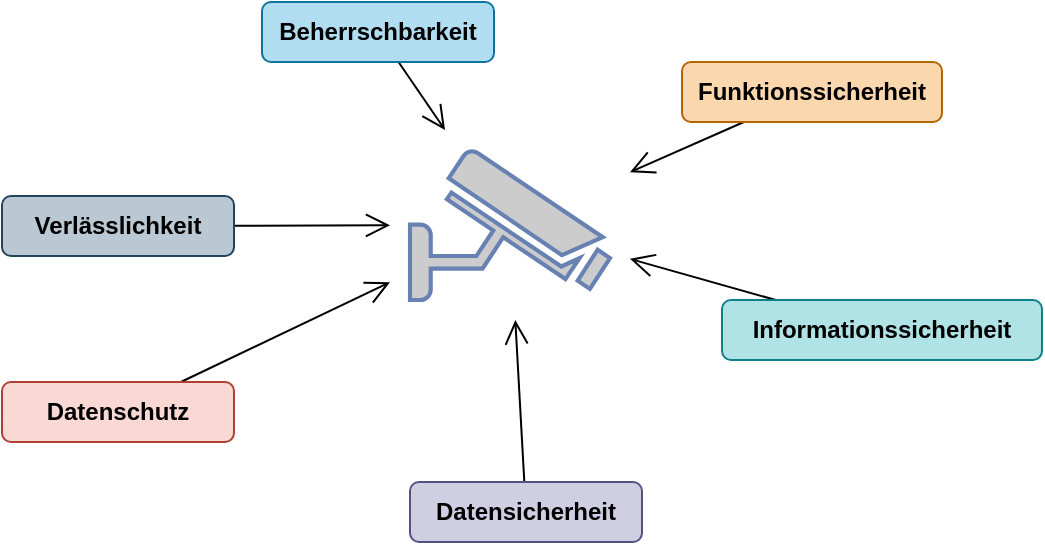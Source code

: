 <mxfile version="16.5.1" type="device"><diagram id="_NWWqQ2GqLfL5Y51jy9n" name="Seite-1"><mxGraphModel dx="1038" dy="641" grid="1" gridSize="10" guides="1" tooltips="1" connect="1" arrows="1" fold="1" page="1" pageScale="1" pageWidth="827" pageHeight="583" math="0" shadow="0"><root><mxCell id="0"/><mxCell id="1" parent="0"/><mxCell id="Bl2gtDQnrOavPkYmzC6V-1" value="" style="fontColor=#0066CC;verticalAlign=top;verticalLabelPosition=bottom;labelPosition=center;align=center;html=1;outlineConnect=0;fillColor=#CCCCCC;strokeColor=#6881B3;gradientColor=none;gradientDirection=north;strokeWidth=2;shape=mxgraph.networks.security_camera;perimeterSpacing=10;" vertex="1" parent="1"><mxGeometry x="364" y="254" width="100" height="75" as="geometry"/></mxCell><mxCell id="Bl2gtDQnrOavPkYmzC6V-10" style="edgeStyle=none;rounded=0;orthogonalLoop=1;jettySize=auto;html=1;endArrow=open;endFill=0;endSize=10;" edge="1" parent="1" source="Bl2gtDQnrOavPkYmzC6V-2" target="Bl2gtDQnrOavPkYmzC6V-1"><mxGeometry relative="1" as="geometry"/></mxCell><mxCell id="Bl2gtDQnrOavPkYmzC6V-2" value="&lt;b&gt;Funktionssicherheit&lt;/b&gt;" style="rounded=1;whiteSpace=wrap;html=1;fillColor=#fad7ac;strokeColor=#b46504;" vertex="1" parent="1"><mxGeometry x="500" y="210" width="130" height="30" as="geometry"/></mxCell><mxCell id="Bl2gtDQnrOavPkYmzC6V-11" style="edgeStyle=none;rounded=0;orthogonalLoop=1;jettySize=auto;html=1;endArrow=open;endFill=0;endSize=10;" edge="1" parent="1" source="Bl2gtDQnrOavPkYmzC6V-3" target="Bl2gtDQnrOavPkYmzC6V-1"><mxGeometry relative="1" as="geometry"/></mxCell><mxCell id="Bl2gtDQnrOavPkYmzC6V-3" value="&lt;b&gt;Informationssicherheit&lt;/b&gt;" style="rounded=1;whiteSpace=wrap;html=1;fillColor=#b0e3e6;strokeColor=#0e8088;" vertex="1" parent="1"><mxGeometry x="520" y="329" width="160" height="30" as="geometry"/></mxCell><mxCell id="Bl2gtDQnrOavPkYmzC6V-12" style="edgeStyle=none;rounded=0;orthogonalLoop=1;jettySize=auto;html=1;endArrow=open;endFill=0;endSize=10;" edge="1" parent="1" source="Bl2gtDQnrOavPkYmzC6V-5" target="Bl2gtDQnrOavPkYmzC6V-1"><mxGeometry relative="1" as="geometry"/></mxCell><mxCell id="Bl2gtDQnrOavPkYmzC6V-5" value="&lt;b&gt;Datensicherheit&lt;/b&gt;" style="rounded=1;whiteSpace=wrap;html=1;fillColor=#d0cee2;strokeColor=#56517e;" vertex="1" parent="1"><mxGeometry x="364" y="420" width="116" height="30" as="geometry"/></mxCell><mxCell id="Bl2gtDQnrOavPkYmzC6V-13" style="edgeStyle=none;rounded=0;orthogonalLoop=1;jettySize=auto;html=1;endArrow=open;endFill=0;endSize=10;" edge="1" parent="1" source="Bl2gtDQnrOavPkYmzC6V-6" target="Bl2gtDQnrOavPkYmzC6V-1"><mxGeometry relative="1" as="geometry"/></mxCell><mxCell id="Bl2gtDQnrOavPkYmzC6V-6" value="&lt;b&gt;Datenschutz&lt;/b&gt;" style="rounded=1;whiteSpace=wrap;html=1;fillColor=#fad9d5;strokeColor=#ae4132;" vertex="1" parent="1"><mxGeometry x="160" y="370" width="116" height="30" as="geometry"/></mxCell><mxCell id="Bl2gtDQnrOavPkYmzC6V-9" style="rounded=0;orthogonalLoop=1;jettySize=auto;html=1;endSize=10;endArrow=open;endFill=0;" edge="1" parent="1" source="Bl2gtDQnrOavPkYmzC6V-7" target="Bl2gtDQnrOavPkYmzC6V-1"><mxGeometry relative="1" as="geometry"/></mxCell><mxCell id="Bl2gtDQnrOavPkYmzC6V-7" value="&lt;b&gt;Beherrschbarkeit&lt;/b&gt;" style="rounded=1;whiteSpace=wrap;html=1;fillColor=#b1ddf0;strokeColor=#10739e;" vertex="1" parent="1"><mxGeometry x="290" y="180" width="116" height="30" as="geometry"/></mxCell><mxCell id="Bl2gtDQnrOavPkYmzC6V-14" style="edgeStyle=none;rounded=0;orthogonalLoop=1;jettySize=auto;html=1;endArrow=open;endFill=0;endSize=10;" edge="1" parent="1" source="Bl2gtDQnrOavPkYmzC6V-8" target="Bl2gtDQnrOavPkYmzC6V-1"><mxGeometry relative="1" as="geometry"/></mxCell><mxCell id="Bl2gtDQnrOavPkYmzC6V-8" value="&lt;b&gt;Verlässlichkeit&lt;/b&gt;" style="rounded=1;whiteSpace=wrap;html=1;fillColor=#bac8d3;strokeColor=#23445d;" vertex="1" parent="1"><mxGeometry x="160" y="277" width="116" height="30" as="geometry"/></mxCell></root></mxGraphModel></diagram></mxfile>